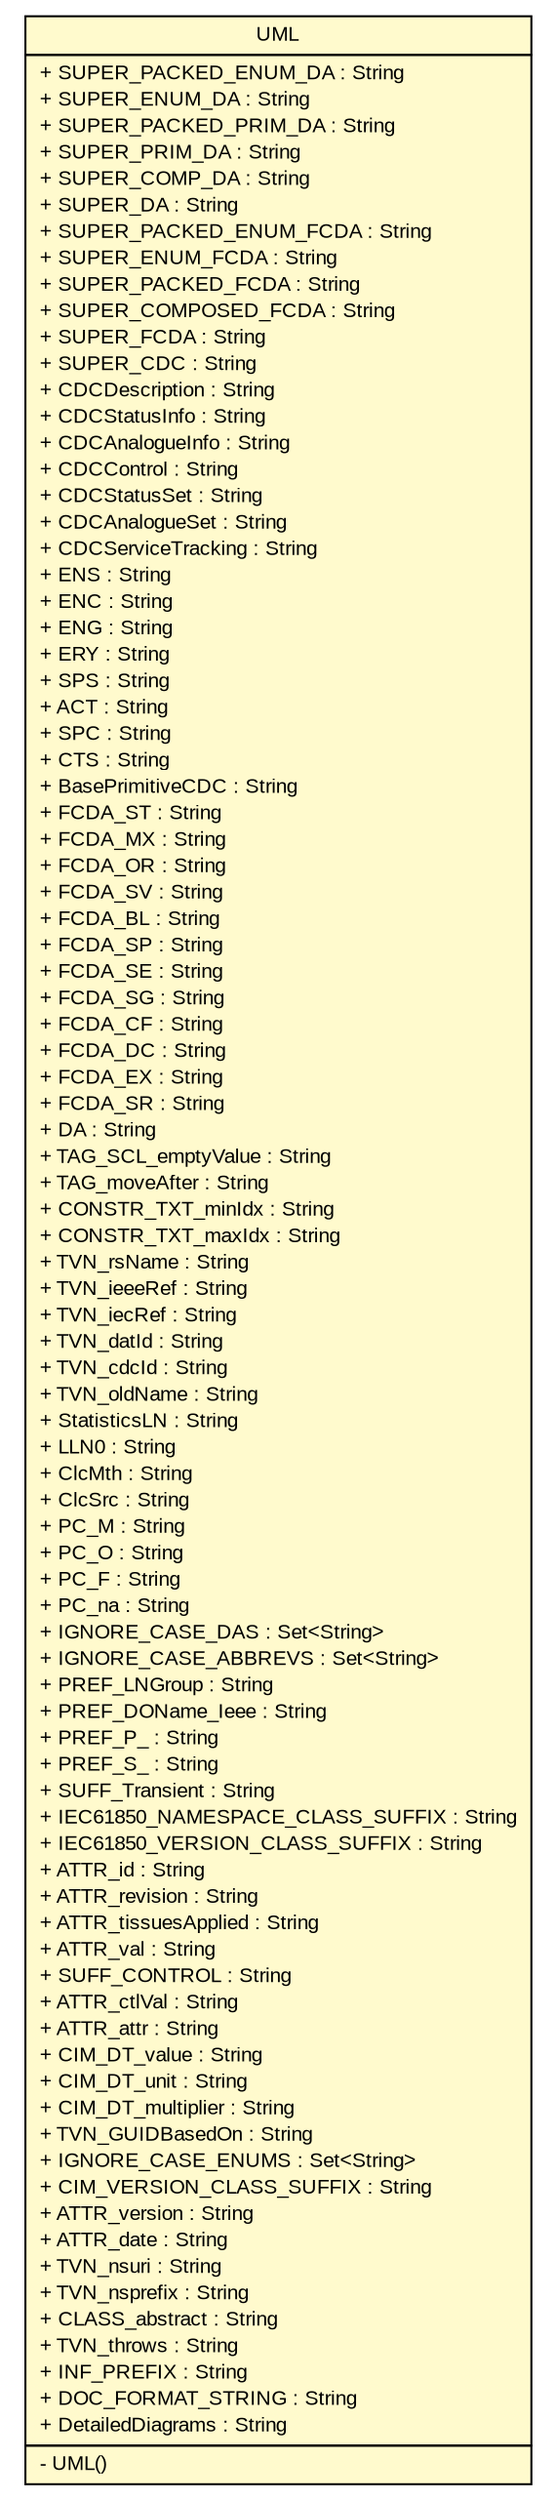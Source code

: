 #!/usr/local/bin/dot
#
# Class diagram 
# Generated by UMLGraph version R5_6_6-6-g3bdff0 (http://www.umlgraph.org/)
#

digraph G {
	edge [fontname="arial",fontsize=10,labelfontname="arial",labelfontsize=10];
	node [fontname="arial",fontsize=10,shape=plaintext];
	nodesep=0.25;
	ranksep=0.5;
	// org.tanjakostic.jcleancim.model.UML
	c179470 [label=<<table title="org.tanjakostic.jcleancim.model.UML" border="0" cellborder="1" cellspacing="0" cellpadding="2" port="p" bgcolor="lemonChiffon" href="./UML.html">
		<tr><td><table border="0" cellspacing="0" cellpadding="1">
<tr><td align="center" balign="center"> UML </td></tr>
		</table></td></tr>
		<tr><td><table border="0" cellspacing="0" cellpadding="1">
<tr><td align="left" balign="left"> + SUPER_PACKED_ENUM_DA : String </td></tr>
<tr><td align="left" balign="left"> + SUPER_ENUM_DA : String </td></tr>
<tr><td align="left" balign="left"> + SUPER_PACKED_PRIM_DA : String </td></tr>
<tr><td align="left" balign="left"> + SUPER_PRIM_DA : String </td></tr>
<tr><td align="left" balign="left"> + SUPER_COMP_DA : String </td></tr>
<tr><td align="left" balign="left"> + SUPER_DA : String </td></tr>
<tr><td align="left" balign="left"> + SUPER_PACKED_ENUM_FCDA : String </td></tr>
<tr><td align="left" balign="left"> + SUPER_ENUM_FCDA : String </td></tr>
<tr><td align="left" balign="left"> + SUPER_PACKED_FCDA : String </td></tr>
<tr><td align="left" balign="left"> + SUPER_COMPOSED_FCDA : String </td></tr>
<tr><td align="left" balign="left"> + SUPER_FCDA : String </td></tr>
<tr><td align="left" balign="left"> + SUPER_CDC : String </td></tr>
<tr><td align="left" balign="left"> + CDCDescription : String </td></tr>
<tr><td align="left" balign="left"> + CDCStatusInfo : String </td></tr>
<tr><td align="left" balign="left"> + CDCAnalogueInfo : String </td></tr>
<tr><td align="left" balign="left"> + CDCControl : String </td></tr>
<tr><td align="left" balign="left"> + CDCStatusSet : String </td></tr>
<tr><td align="left" balign="left"> + CDCAnalogueSet : String </td></tr>
<tr><td align="left" balign="left"> + CDCServiceTracking : String </td></tr>
<tr><td align="left" balign="left"> + ENS : String </td></tr>
<tr><td align="left" balign="left"> + ENC : String </td></tr>
<tr><td align="left" balign="left"> + ENG : String </td></tr>
<tr><td align="left" balign="left"> + ERY : String </td></tr>
<tr><td align="left" balign="left"> + SPS : String </td></tr>
<tr><td align="left" balign="left"> + ACT : String </td></tr>
<tr><td align="left" balign="left"> + SPC : String </td></tr>
<tr><td align="left" balign="left"> + CTS : String </td></tr>
<tr><td align="left" balign="left"> + BasePrimitiveCDC : String </td></tr>
<tr><td align="left" balign="left"> + FCDA_ST : String </td></tr>
<tr><td align="left" balign="left"> + FCDA_MX : String </td></tr>
<tr><td align="left" balign="left"> + FCDA_OR : String </td></tr>
<tr><td align="left" balign="left"> + FCDA_SV : String </td></tr>
<tr><td align="left" balign="left"> + FCDA_BL : String </td></tr>
<tr><td align="left" balign="left"> + FCDA_SP : String </td></tr>
<tr><td align="left" balign="left"> + FCDA_SE : String </td></tr>
<tr><td align="left" balign="left"> + FCDA_SG : String </td></tr>
<tr><td align="left" balign="left"> + FCDA_CF : String </td></tr>
<tr><td align="left" balign="left"> + FCDA_DC : String </td></tr>
<tr><td align="left" balign="left"> + FCDA_EX : String </td></tr>
<tr><td align="left" balign="left"> + FCDA_SR : String </td></tr>
<tr><td align="left" balign="left"> + DA : String </td></tr>
<tr><td align="left" balign="left"> + TAG_SCL_emptyValue : String </td></tr>
<tr><td align="left" balign="left"> + TAG_moveAfter : String </td></tr>
<tr><td align="left" balign="left"> + CONSTR_TXT_minIdx : String </td></tr>
<tr><td align="left" balign="left"> + CONSTR_TXT_maxIdx : String </td></tr>
<tr><td align="left" balign="left"> + TVN_rsName : String </td></tr>
<tr><td align="left" balign="left"> + TVN_ieeeRef : String </td></tr>
<tr><td align="left" balign="left"> + TVN_iecRef : String </td></tr>
<tr><td align="left" balign="left"> + TVN_datId : String </td></tr>
<tr><td align="left" balign="left"> + TVN_cdcId : String </td></tr>
<tr><td align="left" balign="left"> + TVN_oldName : String </td></tr>
<tr><td align="left" balign="left"> + StatisticsLN : String </td></tr>
<tr><td align="left" balign="left"> + LLN0 : String </td></tr>
<tr><td align="left" balign="left"> + ClcMth : String </td></tr>
<tr><td align="left" balign="left"> + ClcSrc : String </td></tr>
<tr><td align="left" balign="left"> + PC_M : String </td></tr>
<tr><td align="left" balign="left"> + PC_O : String </td></tr>
<tr><td align="left" balign="left"> + PC_F : String </td></tr>
<tr><td align="left" balign="left"> + PC_na : String </td></tr>
<tr><td align="left" balign="left"> + IGNORE_CASE_DAS : Set&lt;String&gt; </td></tr>
<tr><td align="left" balign="left"> + IGNORE_CASE_ABBREVS : Set&lt;String&gt; </td></tr>
<tr><td align="left" balign="left"> + PREF_LNGroup : String </td></tr>
<tr><td align="left" balign="left"> + PREF_DOName_Ieee : String </td></tr>
<tr><td align="left" balign="left"> + PREF_P_ : String </td></tr>
<tr><td align="left" balign="left"> + PREF_S_ : String </td></tr>
<tr><td align="left" balign="left"> + SUFF_Transient : String </td></tr>
<tr><td align="left" balign="left"> + IEC61850_NAMESPACE_CLASS_SUFFIX : String </td></tr>
<tr><td align="left" balign="left"> + IEC61850_VERSION_CLASS_SUFFIX : String </td></tr>
<tr><td align="left" balign="left"> + ATTR_id : String </td></tr>
<tr><td align="left" balign="left"> + ATTR_revision : String </td></tr>
<tr><td align="left" balign="left"> + ATTR_tissuesApplied : String </td></tr>
<tr><td align="left" balign="left"> + ATTR_val : String </td></tr>
<tr><td align="left" balign="left"> + SUFF_CONTROL : String </td></tr>
<tr><td align="left" balign="left"> + ATTR_ctlVal : String </td></tr>
<tr><td align="left" balign="left"> + ATTR_attr : String </td></tr>
<tr><td align="left" balign="left"> + CIM_DT_value : String </td></tr>
<tr><td align="left" balign="left"> + CIM_DT_unit : String </td></tr>
<tr><td align="left" balign="left"> + CIM_DT_multiplier : String </td></tr>
<tr><td align="left" balign="left"> + TVN_GUIDBasedOn : String </td></tr>
<tr><td align="left" balign="left"> + IGNORE_CASE_ENUMS : Set&lt;String&gt; </td></tr>
<tr><td align="left" balign="left"> + CIM_VERSION_CLASS_SUFFIX : String </td></tr>
<tr><td align="left" balign="left"> + ATTR_version : String </td></tr>
<tr><td align="left" balign="left"> + ATTR_date : String </td></tr>
<tr><td align="left" balign="left"> + TVN_nsuri : String </td></tr>
<tr><td align="left" balign="left"> + TVN_nsprefix : String </td></tr>
<tr><td align="left" balign="left"> + CLASS_abstract : String </td></tr>
<tr><td align="left" balign="left"> + TVN_throws : String </td></tr>
<tr><td align="left" balign="left"> + INF_PREFIX : String </td></tr>
<tr><td align="left" balign="left"> + DOC_FORMAT_STRING : String </td></tr>
<tr><td align="left" balign="left"> + DetailedDiagrams : String </td></tr>
		</table></td></tr>
		<tr><td><table border="0" cellspacing="0" cellpadding="1">
<tr><td align="left" balign="left"> - UML() </td></tr>
		</table></td></tr>
		</table>>, URL="./UML.html", fontname="arial", fontcolor="black", fontsize=10.0];
}

